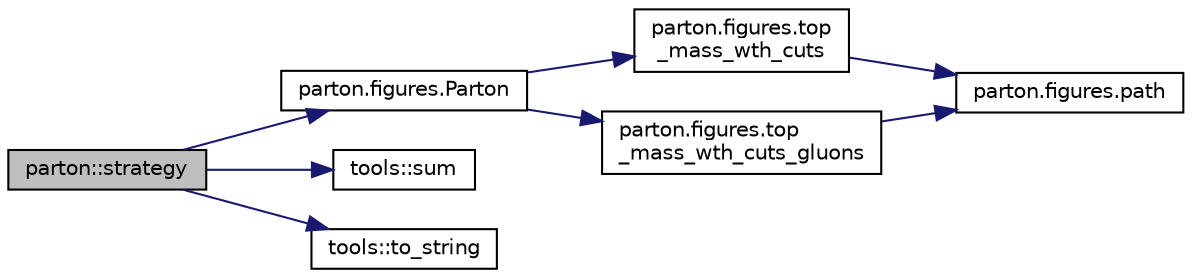 digraph "parton::strategy"
{
 // INTERACTIVE_SVG=YES
 // LATEX_PDF_SIZE
  edge [fontname="Helvetica",fontsize="10",labelfontname="Helvetica",labelfontsize="10"];
  node [fontname="Helvetica",fontsize="10",shape=record];
  rankdir="LR";
  Node1 [label="parton::strategy",height=0.2,width=0.4,color="black", fillcolor="grey75", style="filled", fontcolor="black",tooltip=" "];
  Node1 -> Node2 [color="midnightblue",fontsize="10",style="solid",fontname="Helvetica"];
  Node2 [label="parton.figures.Parton",height=0.2,width=0.4,color="black", fillcolor="white", style="filled",URL="$namespaceparton_1_1figures.html#a78f69be3ee69f972b3ff4f262602a669",tooltip=" "];
  Node2 -> Node3 [color="midnightblue",fontsize="10",style="solid",fontname="Helvetica"];
  Node3 [label="parton.figures.top\l_mass_wth_cuts",height=0.2,width=0.4,color="black", fillcolor="white", style="filled",URL="$namespaceparton_1_1figures.html#aeb2b2fff7c6e952879c05fb291b9aede",tooltip=" "];
  Node3 -> Node4 [color="midnightblue",fontsize="10",style="solid",fontname="Helvetica"];
  Node4 [label="parton.figures.path",height=0.2,width=0.4,color="black", fillcolor="white", style="filled",URL="$namespaceparton_1_1figures.html#ae37517e2ae1ac02c5b76caf5c8c908d4",tooltip=" "];
  Node2 -> Node5 [color="midnightblue",fontsize="10",style="solid",fontname="Helvetica"];
  Node5 [label="parton.figures.top\l_mass_wth_cuts_gluons",height=0.2,width=0.4,color="black", fillcolor="white", style="filled",URL="$namespaceparton_1_1figures.html#a029f29759c6ac1396401da247fbb6bab",tooltip=" "];
  Node5 -> Node4 [color="midnightblue",fontsize="10",style="solid",fontname="Helvetica"];
  Node1 -> Node6 [color="midnightblue",fontsize="10",style="solid",fontname="Helvetica"];
  Node6 [label="tools::sum",height=0.2,width=0.4,color="black", fillcolor="white", style="filled",URL="$classtools.html#a7b784121d8b368a64995feddc7083469",tooltip="Sums the elements of a vector."];
  Node1 -> Node7 [color="midnightblue",fontsize="10",style="solid",fontname="Helvetica"];
  Node7 [label="tools::to_string",height=0.2,width=0.4,color="black", fillcolor="white", style="filled",URL="$classtools.html#afd037c109d75a9f119ec042e1ba922d9",tooltip="Converts a double value to a string with standard precision."];
}
